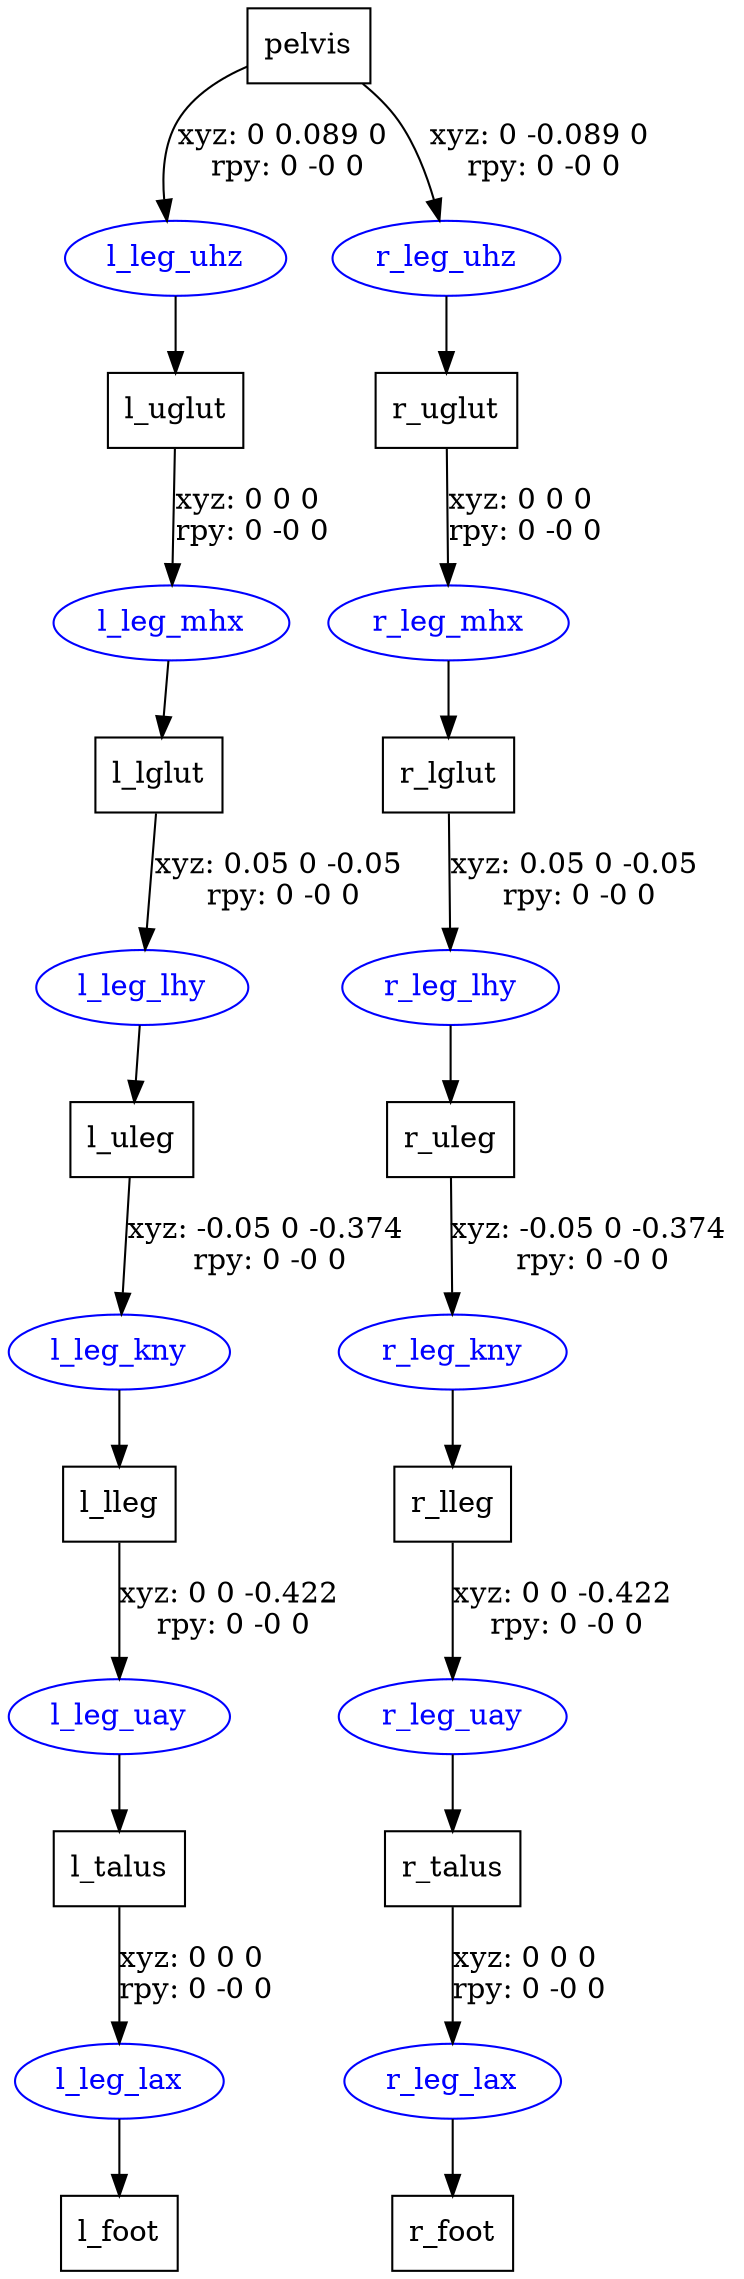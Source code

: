 digraph G {
node [shape=box];
"pelvis" [label="pelvis"];
"l_uglut" [label="l_uglut"];
"l_lglut" [label="l_lglut"];
"l_uleg" [label="l_uleg"];
"l_lleg" [label="l_lleg"];
"l_talus" [label="l_talus"];
"l_foot" [label="l_foot"];
"r_uglut" [label="r_uglut"];
"r_lglut" [label="r_lglut"];
"r_uleg" [label="r_uleg"];
"r_lleg" [label="r_lleg"];
"r_talus" [label="r_talus"];
"r_foot" [label="r_foot"];
node [shape=ellipse, color=blue, fontcolor=blue];
"pelvis" -> "l_leg_uhz" [label="xyz: 0 0.089 0 \nrpy: 0 -0 0"]
"l_leg_uhz" -> "l_uglut"
"l_uglut" -> "l_leg_mhx" [label="xyz: 0 0 0 \nrpy: 0 -0 0"]
"l_leg_mhx" -> "l_lglut"
"l_lglut" -> "l_leg_lhy" [label="xyz: 0.05 0 -0.05 \nrpy: 0 -0 0"]
"l_leg_lhy" -> "l_uleg"
"l_uleg" -> "l_leg_kny" [label="xyz: -0.05 0 -0.374 \nrpy: 0 -0 0"]
"l_leg_kny" -> "l_lleg"
"l_lleg" -> "l_leg_uay" [label="xyz: 0 0 -0.422 \nrpy: 0 -0 0"]
"l_leg_uay" -> "l_talus"
"l_talus" -> "l_leg_lax" [label="xyz: 0 0 0 \nrpy: 0 -0 0"]
"l_leg_lax" -> "l_foot"
"pelvis" -> "r_leg_uhz" [label="xyz: 0 -0.089 0 \nrpy: 0 -0 0"]
"r_leg_uhz" -> "r_uglut"
"r_uglut" -> "r_leg_mhx" [label="xyz: 0 0 0 \nrpy: 0 -0 0"]
"r_leg_mhx" -> "r_lglut"
"r_lglut" -> "r_leg_lhy" [label="xyz: 0.05 0 -0.05 \nrpy: 0 -0 0"]
"r_leg_lhy" -> "r_uleg"
"r_uleg" -> "r_leg_kny" [label="xyz: -0.05 0 -0.374 \nrpy: 0 -0 0"]
"r_leg_kny" -> "r_lleg"
"r_lleg" -> "r_leg_uay" [label="xyz: 0 0 -0.422 \nrpy: 0 -0 0"]
"r_leg_uay" -> "r_talus"
"r_talus" -> "r_leg_lax" [label="xyz: 0 0 0 \nrpy: 0 -0 0"]
"r_leg_lax" -> "r_foot"
}
